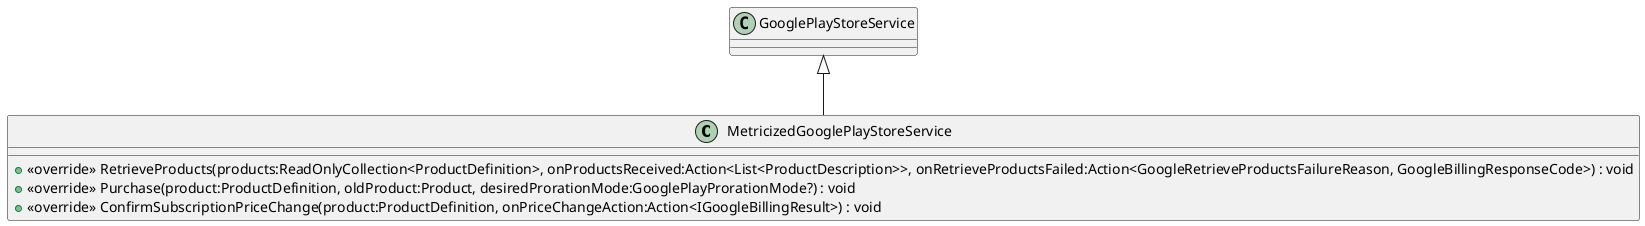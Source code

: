 @startuml
class MetricizedGooglePlayStoreService {
    + <<override>> RetrieveProducts(products:ReadOnlyCollection<ProductDefinition>, onProductsReceived:Action<List<ProductDescription>>, onRetrieveProductsFailed:Action<GoogleRetrieveProductsFailureReason, GoogleBillingResponseCode>) : void
    + <<override>> Purchase(product:ProductDefinition, oldProduct:Product, desiredProrationMode:GooglePlayProrationMode?) : void
    + <<override>> ConfirmSubscriptionPriceChange(product:ProductDefinition, onPriceChangeAction:Action<IGoogleBillingResult>) : void
}
GooglePlayStoreService <|-- MetricizedGooglePlayStoreService
@enduml
